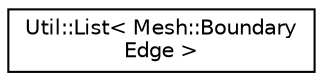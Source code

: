 digraph "Graphical Class Hierarchy"
{
 // LATEX_PDF_SIZE
  edge [fontname="Helvetica",fontsize="10",labelfontname="Helvetica",labelfontsize="10"];
  node [fontname="Helvetica",fontsize="10",shape=record];
  rankdir="LR";
  Node0 [label="Util::List\< Mesh::Boundary\lEdge \>",height=0.2,width=0.4,color="black", fillcolor="white", style="filled",URL="$classUtil_1_1List.html",tooltip=" "];
}
